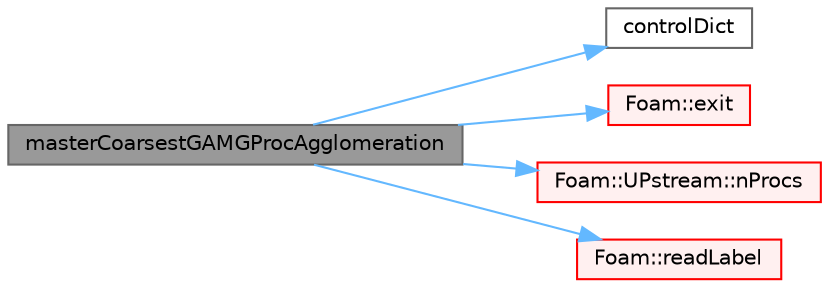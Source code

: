 digraph "masterCoarsestGAMGProcAgglomeration"
{
 // LATEX_PDF_SIZE
  bgcolor="transparent";
  edge [fontname=Helvetica,fontsize=10,labelfontname=Helvetica,labelfontsize=10];
  node [fontname=Helvetica,fontsize=10,shape=box,height=0.2,width=0.4];
  rankdir="LR";
  Node1 [id="Node000001",label="masterCoarsestGAMGProcAgglomeration",height=0.2,width=0.4,color="gray40", fillcolor="grey60", style="filled", fontcolor="black",tooltip=" "];
  Node1 -> Node2 [id="edge1_Node000001_Node000002",color="steelblue1",style="solid",tooltip=" "];
  Node2 [id="Node000002",label="controlDict",height=0.2,width=0.4,color="grey40", fillcolor="white", style="filled",URL="$combustion_2chemFoam_2readControls_8H.html#ae758ee1e4cff9c6a81a6cd309326b494",tooltip=" "];
  Node1 -> Node3 [id="edge2_Node000001_Node000003",color="steelblue1",style="solid",tooltip=" "];
  Node3 [id="Node000003",label="Foam::exit",height=0.2,width=0.4,color="red", fillcolor="#FFF0F0", style="filled",URL="$namespaceFoam.html#ae0529b088aefc9f83b89dce5c31fda64",tooltip=" "];
  Node1 -> Node5 [id="edge3_Node000001_Node000005",color="steelblue1",style="solid",tooltip=" "];
  Node5 [id="Node000005",label="Foam::UPstream::nProcs",height=0.2,width=0.4,color="red", fillcolor="#FFF0F0", style="filled",URL="$classFoam_1_1UPstream.html#a7db00ff752d312e8138599b99537f5e4",tooltip=" "];
  Node1 -> Node7 [id="edge4_Node000001_Node000007",color="steelblue1",style="solid",tooltip=" "];
  Node7 [id="Node000007",label="Foam::readLabel",height=0.2,width=0.4,color="red", fillcolor="#FFF0F0", style="filled",URL="$namespaceFoam.html#a49cd0eaefc1c73a282b3f6f81ee1a35f",tooltip=" "];
}
